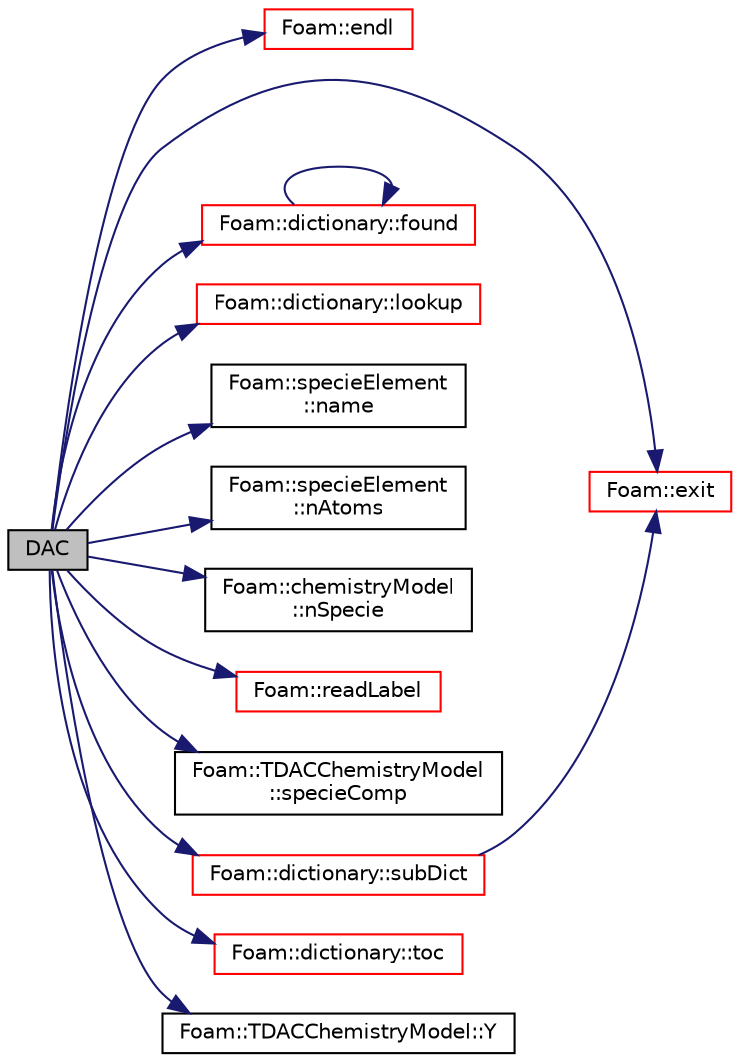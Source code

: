 digraph "DAC"
{
  bgcolor="transparent";
  edge [fontname="Helvetica",fontsize="10",labelfontname="Helvetica",labelfontsize="10"];
  node [fontname="Helvetica",fontsize="10",shape=record];
  rankdir="LR";
  Node0 [label="DAC",height=0.2,width=0.4,color="black", fillcolor="grey75", style="filled", fontcolor="black"];
  Node0 -> Node1 [color="midnightblue",fontsize="10",style="solid",fontname="Helvetica"];
  Node1 [label="Foam::endl",height=0.2,width=0.4,color="red",URL="$a21851.html#a2db8fe02a0d3909e9351bb4275b23ce4",tooltip="Add newline and flush stream. "];
  Node0 -> Node3 [color="midnightblue",fontsize="10",style="solid",fontname="Helvetica"];
  Node3 [label="Foam::exit",height=0.2,width=0.4,color="red",URL="$a21851.html#a06ca7250d8e89caf05243ec094843642"];
  Node0 -> Node50 [color="midnightblue",fontsize="10",style="solid",fontname="Helvetica"];
  Node50 [label="Foam::dictionary::found",height=0.2,width=0.4,color="red",URL="$a27129.html#adcd3d5d43253006ef145e56b43025d28",tooltip="Search dictionary for given keyword. "];
  Node50 -> Node50 [color="midnightblue",fontsize="10",style="solid",fontname="Helvetica"];
  Node0 -> Node52 [color="midnightblue",fontsize="10",style="solid",fontname="Helvetica"];
  Node52 [label="Foam::dictionary::lookup",height=0.2,width=0.4,color="red",URL="$a27129.html#a6a0727fa523e48977e27348663def509",tooltip="Find and return an entry data stream. "];
  Node0 -> Node298 [color="midnightblue",fontsize="10",style="solid",fontname="Helvetica"];
  Node298 [label="Foam::specieElement\l::name",height=0.2,width=0.4,color="black",URL="$a31701.html#ade4113569ef0db70665fded275a5e38e",tooltip="Return the name of the element. "];
  Node0 -> Node299 [color="midnightblue",fontsize="10",style="solid",fontname="Helvetica"];
  Node299 [label="Foam::specieElement\l::nAtoms",height=0.2,width=0.4,color="black",URL="$a31701.html#aacebb3174e051425a92f67d471674fb0",tooltip="Return the number of atoms of this element in the specie. "];
  Node0 -> Node300 [color="midnightblue",fontsize="10",style="solid",fontname="Helvetica"];
  Node300 [label="Foam::chemistryModel\l::nSpecie",height=0.2,width=0.4,color="black",URL="$a31053.html#ac458e18c564ff62011637494efdd5a53",tooltip="The number of species. "];
  Node0 -> Node301 [color="midnightblue",fontsize="10",style="solid",fontname="Helvetica"];
  Node301 [label="Foam::readLabel",height=0.2,width=0.4,color="red",URL="$a21851.html#abb09fbcf651d29208982dd7a601b606f"];
  Node0 -> Node304 [color="midnightblue",fontsize="10",style="solid",fontname="Helvetica"];
  Node304 [label="Foam::TDACChemistryModel\l::specieComp",height=0.2,width=0.4,color="black",URL="$a31065.html#a665cdda78865a5b064afd8d59d768a15"];
  Node0 -> Node234 [color="midnightblue",fontsize="10",style="solid",fontname="Helvetica"];
  Node234 [label="Foam::dictionary::subDict",height=0.2,width=0.4,color="red",URL="$a27129.html#aaa26b5f2da6aff5a6a59af5407f1bf59",tooltip="Find and return a sub-dictionary. "];
  Node234 -> Node3 [color="midnightblue",fontsize="10",style="solid",fontname="Helvetica"];
  Node0 -> Node305 [color="midnightblue",fontsize="10",style="solid",fontname="Helvetica"];
  Node305 [label="Foam::dictionary::toc",height=0.2,width=0.4,color="red",URL="$a27129.html#adcaf1538d9b6dbeb843d6832814de549",tooltip="Return the table of contents. "];
  Node0 -> Node306 [color="midnightblue",fontsize="10",style="solid",fontname="Helvetica"];
  Node306 [label="Foam::TDACChemistryModel::Y",height=0.2,width=0.4,color="black",URL="$a31065.html#a98fc615b86ae04a5a00a36c8fb619a16"];
}
